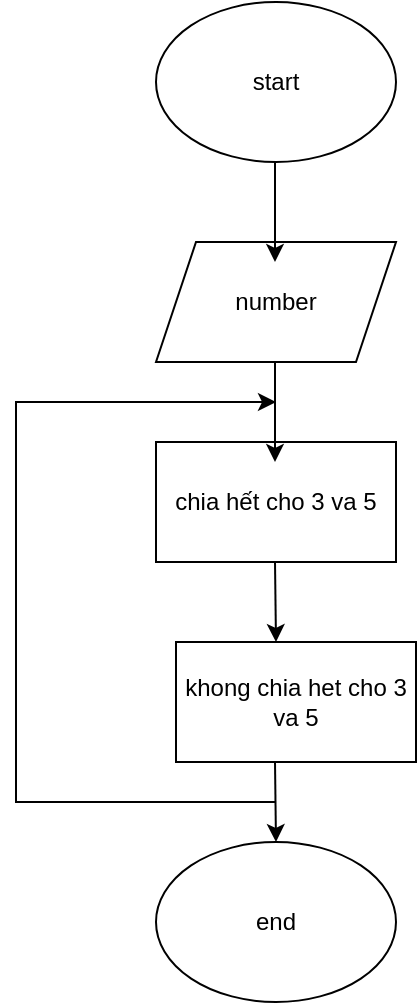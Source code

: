 <mxfile version="22.1.0" type="device">
  <diagram name="Trang-1" id="kHvYngeXJnxAoTweYK1j">
    <mxGraphModel dx="1050" dy="581" grid="1" gridSize="10" guides="1" tooltips="1" connect="1" arrows="1" fold="1" page="1" pageScale="1" pageWidth="827" pageHeight="1169" math="0" shadow="0">
      <root>
        <mxCell id="0" />
        <mxCell id="1" parent="0" />
        <mxCell id="A_8chxLklBT5XdlARwSE-1" value="start" style="ellipse;whiteSpace=wrap;html=1;" vertex="1" parent="1">
          <mxGeometry x="270" y="20" width="120" height="80" as="geometry" />
        </mxCell>
        <mxCell id="A_8chxLklBT5XdlARwSE-2" value="number" style="shape=parallelogram;perimeter=parallelogramPerimeter;whiteSpace=wrap;html=1;fixedSize=1;" vertex="1" parent="1">
          <mxGeometry x="270" y="140" width="120" height="60" as="geometry" />
        </mxCell>
        <mxCell id="A_8chxLklBT5XdlARwSE-3" value="chia hết cho 3 va 5" style="rounded=0;whiteSpace=wrap;html=1;" vertex="1" parent="1">
          <mxGeometry x="270" y="240" width="120" height="60" as="geometry" />
        </mxCell>
        <mxCell id="A_8chxLklBT5XdlARwSE-4" value="khong chia het cho 3 va 5" style="rounded=0;whiteSpace=wrap;html=1;" vertex="1" parent="1">
          <mxGeometry x="280" y="340" width="120" height="60" as="geometry" />
        </mxCell>
        <mxCell id="A_8chxLklBT5XdlARwSE-5" value="end" style="ellipse;whiteSpace=wrap;html=1;" vertex="1" parent="1">
          <mxGeometry x="270" y="440" width="120" height="80" as="geometry" />
        </mxCell>
        <mxCell id="A_8chxLklBT5XdlARwSE-6" value="" style="endArrow=classic;html=1;rounded=0;" edge="1" parent="1">
          <mxGeometry width="50" height="50" relative="1" as="geometry">
            <mxPoint x="329.5" y="100" as="sourcePoint" />
            <mxPoint x="329.5" y="150" as="targetPoint" />
          </mxGeometry>
        </mxCell>
        <mxCell id="A_8chxLklBT5XdlARwSE-7" value="" style="endArrow=classic;html=1;rounded=0;" edge="1" parent="1">
          <mxGeometry width="50" height="50" relative="1" as="geometry">
            <mxPoint x="329.5" y="200" as="sourcePoint" />
            <mxPoint x="329.5" y="250" as="targetPoint" />
          </mxGeometry>
        </mxCell>
        <mxCell id="A_8chxLklBT5XdlARwSE-8" value="" style="endArrow=classic;html=1;rounded=0;" edge="1" parent="1">
          <mxGeometry width="50" height="50" relative="1" as="geometry">
            <mxPoint x="329.5" y="300" as="sourcePoint" />
            <mxPoint x="330" y="340" as="targetPoint" />
          </mxGeometry>
        </mxCell>
        <mxCell id="A_8chxLklBT5XdlARwSE-9" value="" style="endArrow=classic;html=1;rounded=0;" edge="1" parent="1">
          <mxGeometry width="50" height="50" relative="1" as="geometry">
            <mxPoint x="329.5" y="400" as="sourcePoint" />
            <mxPoint x="330" y="440" as="targetPoint" />
          </mxGeometry>
        </mxCell>
        <mxCell id="A_8chxLklBT5XdlARwSE-10" value="" style="endArrow=classic;html=1;rounded=0;" edge="1" parent="1">
          <mxGeometry width="50" height="50" relative="1" as="geometry">
            <mxPoint x="330" y="420" as="sourcePoint" />
            <mxPoint x="330" y="220" as="targetPoint" />
            <Array as="points">
              <mxPoint x="200" y="420" />
              <mxPoint x="200" y="220" />
            </Array>
          </mxGeometry>
        </mxCell>
      </root>
    </mxGraphModel>
  </diagram>
</mxfile>
